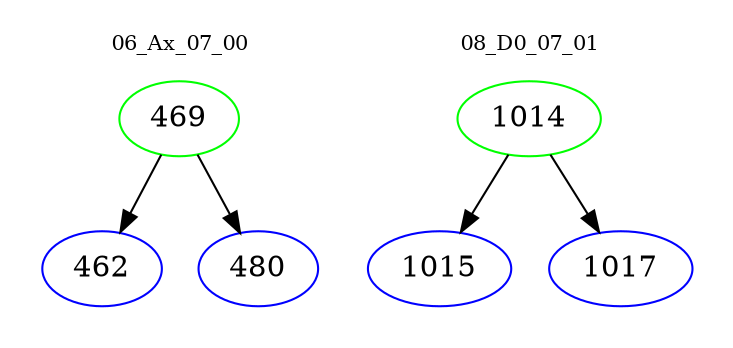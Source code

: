 digraph{
subgraph cluster_0 {
color = white
label = "06_Ax_07_00";
fontsize=10;
T0_469 [label="469", color="green"]
T0_469 -> T0_462 [color="black"]
T0_462 [label="462", color="blue"]
T0_469 -> T0_480 [color="black"]
T0_480 [label="480", color="blue"]
}
subgraph cluster_1 {
color = white
label = "08_D0_07_01";
fontsize=10;
T1_1014 [label="1014", color="green"]
T1_1014 -> T1_1015 [color="black"]
T1_1015 [label="1015", color="blue"]
T1_1014 -> T1_1017 [color="black"]
T1_1017 [label="1017", color="blue"]
}
}
